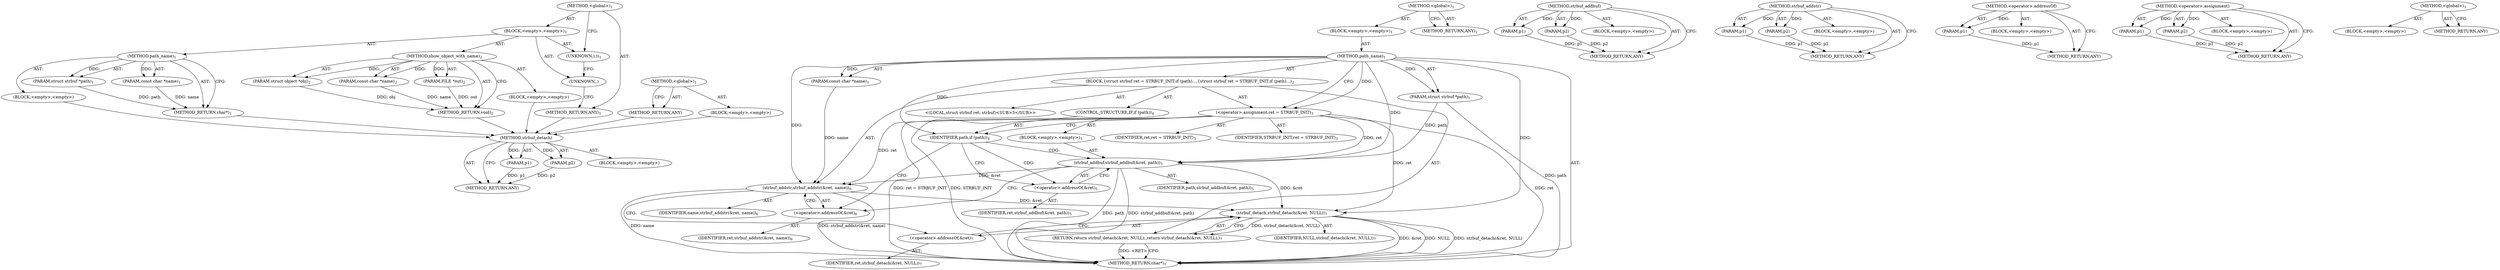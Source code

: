 digraph "show_object_with_name" {
vulnerable_72 [label=<(METHOD,strbuf_detach)>];
vulnerable_73 [label=<(PARAM,p1)>];
vulnerable_74 [label=<(PARAM,p2)>];
vulnerable_75 [label=<(BLOCK,&lt;empty&gt;,&lt;empty&gt;)>];
vulnerable_76 [label=<(METHOD_RETURN,ANY)>];
vulnerable_6 [label=<(METHOD,&lt;global&gt;)<SUB>1</SUB>>];
vulnerable_7 [label=<(BLOCK,&lt;empty&gt;,&lt;empty&gt;)<SUB>1</SUB>>];
vulnerable_8 [label=<(METHOD,path_name)<SUB>1</SUB>>];
vulnerable_9 [label=<(PARAM,struct strbuf *path)<SUB>1</SUB>>];
vulnerable_10 [label=<(PARAM,const char *name)<SUB>1</SUB>>];
vulnerable_11 [label=<(BLOCK,{
	struct strbuf ret = STRBUF_INIT;
	if (path)
...,{
	struct strbuf ret = STRBUF_INIT;
	if (path)
...)<SUB>2</SUB>>];
vulnerable_12 [label="<(LOCAL,struct strbuf ret: strbuf)<SUB>3</SUB>>"];
vulnerable_13 [label=<(&lt;operator&gt;.assignment,ret = STRBUF_INIT)<SUB>3</SUB>>];
vulnerable_14 [label=<(IDENTIFIER,ret,ret = STRBUF_INIT)<SUB>3</SUB>>];
vulnerable_15 [label=<(IDENTIFIER,STRBUF_INIT,ret = STRBUF_INIT)<SUB>3</SUB>>];
vulnerable_16 [label=<(CONTROL_STRUCTURE,IF,if (path))<SUB>4</SUB>>];
vulnerable_17 [label=<(IDENTIFIER,path,if (path))<SUB>4</SUB>>];
vulnerable_18 [label=<(BLOCK,&lt;empty&gt;,&lt;empty&gt;)<SUB>5</SUB>>];
vulnerable_19 [label=<(strbuf_addbuf,strbuf_addbuf(&amp;ret, path))<SUB>5</SUB>>];
vulnerable_20 [label=<(&lt;operator&gt;.addressOf,&amp;ret)<SUB>5</SUB>>];
vulnerable_21 [label=<(IDENTIFIER,ret,strbuf_addbuf(&amp;ret, path))<SUB>5</SUB>>];
vulnerable_22 [label=<(IDENTIFIER,path,strbuf_addbuf(&amp;ret, path))<SUB>5</SUB>>];
vulnerable_23 [label=<(strbuf_addstr,strbuf_addstr(&amp;ret, name))<SUB>6</SUB>>];
vulnerable_24 [label=<(&lt;operator&gt;.addressOf,&amp;ret)<SUB>6</SUB>>];
vulnerable_25 [label=<(IDENTIFIER,ret,strbuf_addstr(&amp;ret, name))<SUB>6</SUB>>];
vulnerable_26 [label=<(IDENTIFIER,name,strbuf_addstr(&amp;ret, name))<SUB>6</SUB>>];
vulnerable_27 [label=<(RETURN,return strbuf_detach(&amp;ret, NULL);,return strbuf_detach(&amp;ret, NULL);)<SUB>7</SUB>>];
vulnerable_28 [label=<(strbuf_detach,strbuf_detach(&amp;ret, NULL))<SUB>7</SUB>>];
vulnerable_29 [label=<(&lt;operator&gt;.addressOf,&amp;ret)<SUB>7</SUB>>];
vulnerable_30 [label=<(IDENTIFIER,ret,strbuf_detach(&amp;ret, NULL))<SUB>7</SUB>>];
vulnerable_31 [label=<(IDENTIFIER,NULL,strbuf_detach(&amp;ret, NULL))<SUB>7</SUB>>];
vulnerable_32 [label=<(METHOD_RETURN,char*)<SUB>1</SUB>>];
vulnerable_34 [label=<(METHOD_RETURN,ANY)<SUB>1</SUB>>];
vulnerable_58 [label=<(METHOD,strbuf_addbuf)>];
vulnerable_59 [label=<(PARAM,p1)>];
vulnerable_60 [label=<(PARAM,p2)>];
vulnerable_61 [label=<(BLOCK,&lt;empty&gt;,&lt;empty&gt;)>];
vulnerable_62 [label=<(METHOD_RETURN,ANY)>];
vulnerable_67 [label=<(METHOD,strbuf_addstr)>];
vulnerable_68 [label=<(PARAM,p1)>];
vulnerable_69 [label=<(PARAM,p2)>];
vulnerable_70 [label=<(BLOCK,&lt;empty&gt;,&lt;empty&gt;)>];
vulnerable_71 [label=<(METHOD_RETURN,ANY)>];
vulnerable_63 [label=<(METHOD,&lt;operator&gt;.addressOf)>];
vulnerable_64 [label=<(PARAM,p1)>];
vulnerable_65 [label=<(BLOCK,&lt;empty&gt;,&lt;empty&gt;)>];
vulnerable_66 [label=<(METHOD_RETURN,ANY)>];
vulnerable_53 [label=<(METHOD,&lt;operator&gt;.assignment)>];
vulnerable_54 [label=<(PARAM,p1)>];
vulnerable_55 [label=<(PARAM,p2)>];
vulnerable_56 [label=<(BLOCK,&lt;empty&gt;,&lt;empty&gt;)>];
vulnerable_57 [label=<(METHOD_RETURN,ANY)>];
vulnerable_47 [label=<(METHOD,&lt;global&gt;)<SUB>1</SUB>>];
vulnerable_48 [label=<(BLOCK,&lt;empty&gt;,&lt;empty&gt;)>];
vulnerable_49 [label=<(METHOD_RETURN,ANY)>];
fixed_6 [label=<(METHOD,&lt;global&gt;)<SUB>1</SUB>>];
fixed_7 [label=<(BLOCK,&lt;empty&gt;,&lt;empty&gt;)<SUB>1</SUB>>];
fixed_8 [label=<(METHOD,path_name)<SUB>1</SUB>>];
fixed_9 [label=<(PARAM,struct strbuf *path)<SUB>1</SUB>>];
fixed_10 [label=<(PARAM,const char *name)<SUB>1</SUB>>];
fixed_11 [label=<(BLOCK,&lt;empty&gt;,&lt;empty&gt;)>];
fixed_12 [label=<(METHOD_RETURN,char*)<SUB>1</SUB>>];
fixed_14 [label=<(UNKNOWN,),))<SUB>1</SUB>>];
fixed_15 [label=<(METHOD,show_object_with_name)<SUB>2</SUB>>];
fixed_16 [label=<(PARAM,FILE *out)<SUB>2</SUB>>];
fixed_17 [label=<(PARAM,struct object *obj)<SUB>2</SUB>>];
fixed_18 [label=<(PARAM,const char *name)<SUB>2</SUB>>];
fixed_19 [label=<(BLOCK,&lt;empty&gt;,&lt;empty&gt;)>];
fixed_20 [label=<(METHOD_RETURN,void)<SUB>2</SUB>>];
fixed_22 [label=<(UNKNOWN,,)>];
fixed_23 [label=<(METHOD_RETURN,ANY)<SUB>1</SUB>>];
fixed_38 [label=<(METHOD,&lt;global&gt;)<SUB>1</SUB>>];
fixed_39 [label=<(BLOCK,&lt;empty&gt;,&lt;empty&gt;)>];
fixed_40 [label=<(METHOD_RETURN,ANY)>];
vulnerable_72 -> vulnerable_73  [key=0, label="AST: "];
vulnerable_72 -> vulnerable_73  [key=1, label="DDG: "];
vulnerable_72 -> vulnerable_75  [key=0, label="AST: "];
vulnerable_72 -> vulnerable_74  [key=0, label="AST: "];
vulnerable_72 -> vulnerable_74  [key=1, label="DDG: "];
vulnerable_72 -> vulnerable_76  [key=0, label="AST: "];
vulnerable_72 -> vulnerable_76  [key=1, label="CFG: "];
vulnerable_73 -> vulnerable_76  [key=0, label="DDG: p1"];
vulnerable_74 -> vulnerable_76  [key=0, label="DDG: p2"];
vulnerable_6 -> vulnerable_7  [key=0, label="AST: "];
vulnerable_6 -> vulnerable_34  [key=0, label="AST: "];
vulnerable_6 -> vulnerable_34  [key=1, label="CFG: "];
vulnerable_7 -> vulnerable_8  [key=0, label="AST: "];
vulnerable_8 -> vulnerable_9  [key=0, label="AST: "];
vulnerable_8 -> vulnerable_9  [key=1, label="DDG: "];
vulnerable_8 -> vulnerable_10  [key=0, label="AST: "];
vulnerable_8 -> vulnerable_10  [key=1, label="DDG: "];
vulnerable_8 -> vulnerable_11  [key=0, label="AST: "];
vulnerable_8 -> vulnerable_32  [key=0, label="AST: "];
vulnerable_8 -> vulnerable_13  [key=0, label="CFG: "];
vulnerable_8 -> vulnerable_13  [key=1, label="DDG: "];
vulnerable_8 -> vulnerable_17  [key=0, label="DDG: "];
vulnerable_8 -> vulnerable_23  [key=0, label="DDG: "];
vulnerable_8 -> vulnerable_28  [key=0, label="DDG: "];
vulnerable_8 -> vulnerable_19  [key=0, label="DDG: "];
vulnerable_9 -> vulnerable_32  [key=0, label="DDG: path"];
vulnerable_9 -> vulnerable_19  [key=0, label="DDG: path"];
vulnerable_10 -> vulnerable_23  [key=0, label="DDG: name"];
vulnerable_11 -> vulnerable_12  [key=0, label="AST: "];
vulnerable_11 -> vulnerable_13  [key=0, label="AST: "];
vulnerable_11 -> vulnerable_16  [key=0, label="AST: "];
vulnerable_11 -> vulnerable_23  [key=0, label="AST: "];
vulnerable_11 -> vulnerable_27  [key=0, label="AST: "];
vulnerable_13 -> vulnerable_14  [key=0, label="AST: "];
vulnerable_13 -> vulnerable_15  [key=0, label="AST: "];
vulnerable_13 -> vulnerable_17  [key=0, label="CFG: "];
vulnerable_13 -> vulnerable_32  [key=0, label="DDG: ret"];
vulnerable_13 -> vulnerable_32  [key=1, label="DDG: ret = STRBUF_INIT"];
vulnerable_13 -> vulnerable_32  [key=2, label="DDG: STRBUF_INIT"];
vulnerable_13 -> vulnerable_23  [key=0, label="DDG: ret"];
vulnerable_13 -> vulnerable_28  [key=0, label="DDG: ret"];
vulnerable_13 -> vulnerable_19  [key=0, label="DDG: ret"];
vulnerable_16 -> vulnerable_17  [key=0, label="AST: "];
vulnerable_16 -> vulnerable_18  [key=0, label="AST: "];
vulnerable_17 -> vulnerable_20  [key=0, label="CFG: "];
vulnerable_17 -> vulnerable_20  [key=1, label="CDG: "];
vulnerable_17 -> vulnerable_24  [key=0, label="CFG: "];
vulnerable_17 -> vulnerable_19  [key=0, label="CDG: "];
vulnerable_18 -> vulnerable_19  [key=0, label="AST: "];
vulnerable_19 -> vulnerable_20  [key=0, label="AST: "];
vulnerable_19 -> vulnerable_22  [key=0, label="AST: "];
vulnerable_19 -> vulnerable_24  [key=0, label="CFG: "];
vulnerable_19 -> vulnerable_32  [key=0, label="DDG: path"];
vulnerable_19 -> vulnerable_32  [key=1, label="DDG: strbuf_addbuf(&amp;ret, path)"];
vulnerable_19 -> vulnerable_23  [key=0, label="DDG: &amp;ret"];
vulnerable_19 -> vulnerable_28  [key=0, label="DDG: &amp;ret"];
vulnerable_20 -> vulnerable_21  [key=0, label="AST: "];
vulnerable_20 -> vulnerable_19  [key=0, label="CFG: "];
vulnerable_23 -> vulnerable_24  [key=0, label="AST: "];
vulnerable_23 -> vulnerable_26  [key=0, label="AST: "];
vulnerable_23 -> vulnerable_29  [key=0, label="CFG: "];
vulnerable_23 -> vulnerable_32  [key=0, label="DDG: name"];
vulnerable_23 -> vulnerable_32  [key=1, label="DDG: strbuf_addstr(&amp;ret, name)"];
vulnerable_23 -> vulnerable_28  [key=0, label="DDG: &amp;ret"];
vulnerable_24 -> vulnerable_25  [key=0, label="AST: "];
vulnerable_24 -> vulnerable_23  [key=0, label="CFG: "];
vulnerable_27 -> vulnerable_28  [key=0, label="AST: "];
vulnerable_27 -> vulnerable_32  [key=0, label="CFG: "];
vulnerable_27 -> vulnerable_32  [key=1, label="DDG: &lt;RET&gt;"];
vulnerable_28 -> vulnerable_29  [key=0, label="AST: "];
vulnerable_28 -> vulnerable_31  [key=0, label="AST: "];
vulnerable_28 -> vulnerable_27  [key=0, label="CFG: "];
vulnerable_28 -> vulnerable_27  [key=1, label="DDG: strbuf_detach(&amp;ret, NULL)"];
vulnerable_28 -> vulnerable_32  [key=0, label="DDG: &amp;ret"];
vulnerable_28 -> vulnerable_32  [key=1, label="DDG: NULL"];
vulnerable_28 -> vulnerable_32  [key=2, label="DDG: strbuf_detach(&amp;ret, NULL)"];
vulnerable_29 -> vulnerable_30  [key=0, label="AST: "];
vulnerable_29 -> vulnerable_28  [key=0, label="CFG: "];
vulnerable_58 -> vulnerable_59  [key=0, label="AST: "];
vulnerable_58 -> vulnerable_59  [key=1, label="DDG: "];
vulnerable_58 -> vulnerable_61  [key=0, label="AST: "];
vulnerable_58 -> vulnerable_60  [key=0, label="AST: "];
vulnerable_58 -> vulnerable_60  [key=1, label="DDG: "];
vulnerable_58 -> vulnerable_62  [key=0, label="AST: "];
vulnerable_58 -> vulnerable_62  [key=1, label="CFG: "];
vulnerable_59 -> vulnerable_62  [key=0, label="DDG: p1"];
vulnerable_60 -> vulnerable_62  [key=0, label="DDG: p2"];
vulnerable_67 -> vulnerable_68  [key=0, label="AST: "];
vulnerable_67 -> vulnerable_68  [key=1, label="DDG: "];
vulnerable_67 -> vulnerable_70  [key=0, label="AST: "];
vulnerable_67 -> vulnerable_69  [key=0, label="AST: "];
vulnerable_67 -> vulnerable_69  [key=1, label="DDG: "];
vulnerable_67 -> vulnerable_71  [key=0, label="AST: "];
vulnerable_67 -> vulnerable_71  [key=1, label="CFG: "];
vulnerable_68 -> vulnerable_71  [key=0, label="DDG: p1"];
vulnerable_69 -> vulnerable_71  [key=0, label="DDG: p2"];
vulnerable_63 -> vulnerable_64  [key=0, label="AST: "];
vulnerable_63 -> vulnerable_64  [key=1, label="DDG: "];
vulnerable_63 -> vulnerable_65  [key=0, label="AST: "];
vulnerable_63 -> vulnerable_66  [key=0, label="AST: "];
vulnerable_63 -> vulnerable_66  [key=1, label="CFG: "];
vulnerable_64 -> vulnerable_66  [key=0, label="DDG: p1"];
vulnerable_53 -> vulnerable_54  [key=0, label="AST: "];
vulnerable_53 -> vulnerable_54  [key=1, label="DDG: "];
vulnerable_53 -> vulnerable_56  [key=0, label="AST: "];
vulnerable_53 -> vulnerable_55  [key=0, label="AST: "];
vulnerable_53 -> vulnerable_55  [key=1, label="DDG: "];
vulnerable_53 -> vulnerable_57  [key=0, label="AST: "];
vulnerable_53 -> vulnerable_57  [key=1, label="CFG: "];
vulnerable_54 -> vulnerable_57  [key=0, label="DDG: p1"];
vulnerable_55 -> vulnerable_57  [key=0, label="DDG: p2"];
vulnerable_47 -> vulnerable_48  [key=0, label="AST: "];
vulnerable_47 -> vulnerable_49  [key=0, label="AST: "];
vulnerable_47 -> vulnerable_49  [key=1, label="CFG: "];
fixed_6 -> fixed_7  [key=0, label="AST: "];
fixed_6 -> fixed_23  [key=0, label="AST: "];
fixed_6 -> fixed_14  [key=0, label="CFG: "];
fixed_7 -> fixed_8  [key=0, label="AST: "];
fixed_7 -> fixed_14  [key=0, label="AST: "];
fixed_7 -> fixed_15  [key=0, label="AST: "];
fixed_7 -> fixed_22  [key=0, label="AST: "];
fixed_8 -> fixed_9  [key=0, label="AST: "];
fixed_8 -> fixed_9  [key=1, label="DDG: "];
fixed_8 -> fixed_10  [key=0, label="AST: "];
fixed_8 -> fixed_10  [key=1, label="DDG: "];
fixed_8 -> fixed_11  [key=0, label="AST: "];
fixed_8 -> fixed_12  [key=0, label="AST: "];
fixed_8 -> fixed_12  [key=1, label="CFG: "];
fixed_9 -> fixed_12  [key=0, label="DDG: path"];
fixed_10 -> fixed_12  [key=0, label="DDG: name"];
fixed_11 -> vulnerable_72  [key=0];
fixed_12 -> vulnerable_72  [key=0];
fixed_14 -> fixed_22  [key=0, label="CFG: "];
fixed_15 -> fixed_16  [key=0, label="AST: "];
fixed_15 -> fixed_16  [key=1, label="DDG: "];
fixed_15 -> fixed_17  [key=0, label="AST: "];
fixed_15 -> fixed_17  [key=1, label="DDG: "];
fixed_15 -> fixed_18  [key=0, label="AST: "];
fixed_15 -> fixed_18  [key=1, label="DDG: "];
fixed_15 -> fixed_19  [key=0, label="AST: "];
fixed_15 -> fixed_20  [key=0, label="AST: "];
fixed_15 -> fixed_20  [key=1, label="CFG: "];
fixed_16 -> fixed_20  [key=0, label="DDG: out"];
fixed_17 -> fixed_20  [key=0, label="DDG: obj"];
fixed_18 -> fixed_20  [key=0, label="DDG: name"];
fixed_19 -> vulnerable_72  [key=0];
fixed_20 -> vulnerable_72  [key=0];
fixed_22 -> fixed_23  [key=0, label="CFG: "];
fixed_23 -> vulnerable_72  [key=0];
fixed_38 -> fixed_39  [key=0, label="AST: "];
fixed_38 -> fixed_40  [key=0, label="AST: "];
fixed_38 -> fixed_40  [key=1, label="CFG: "];
fixed_39 -> vulnerable_72  [key=0];
fixed_40 -> vulnerable_72  [key=0];
}
